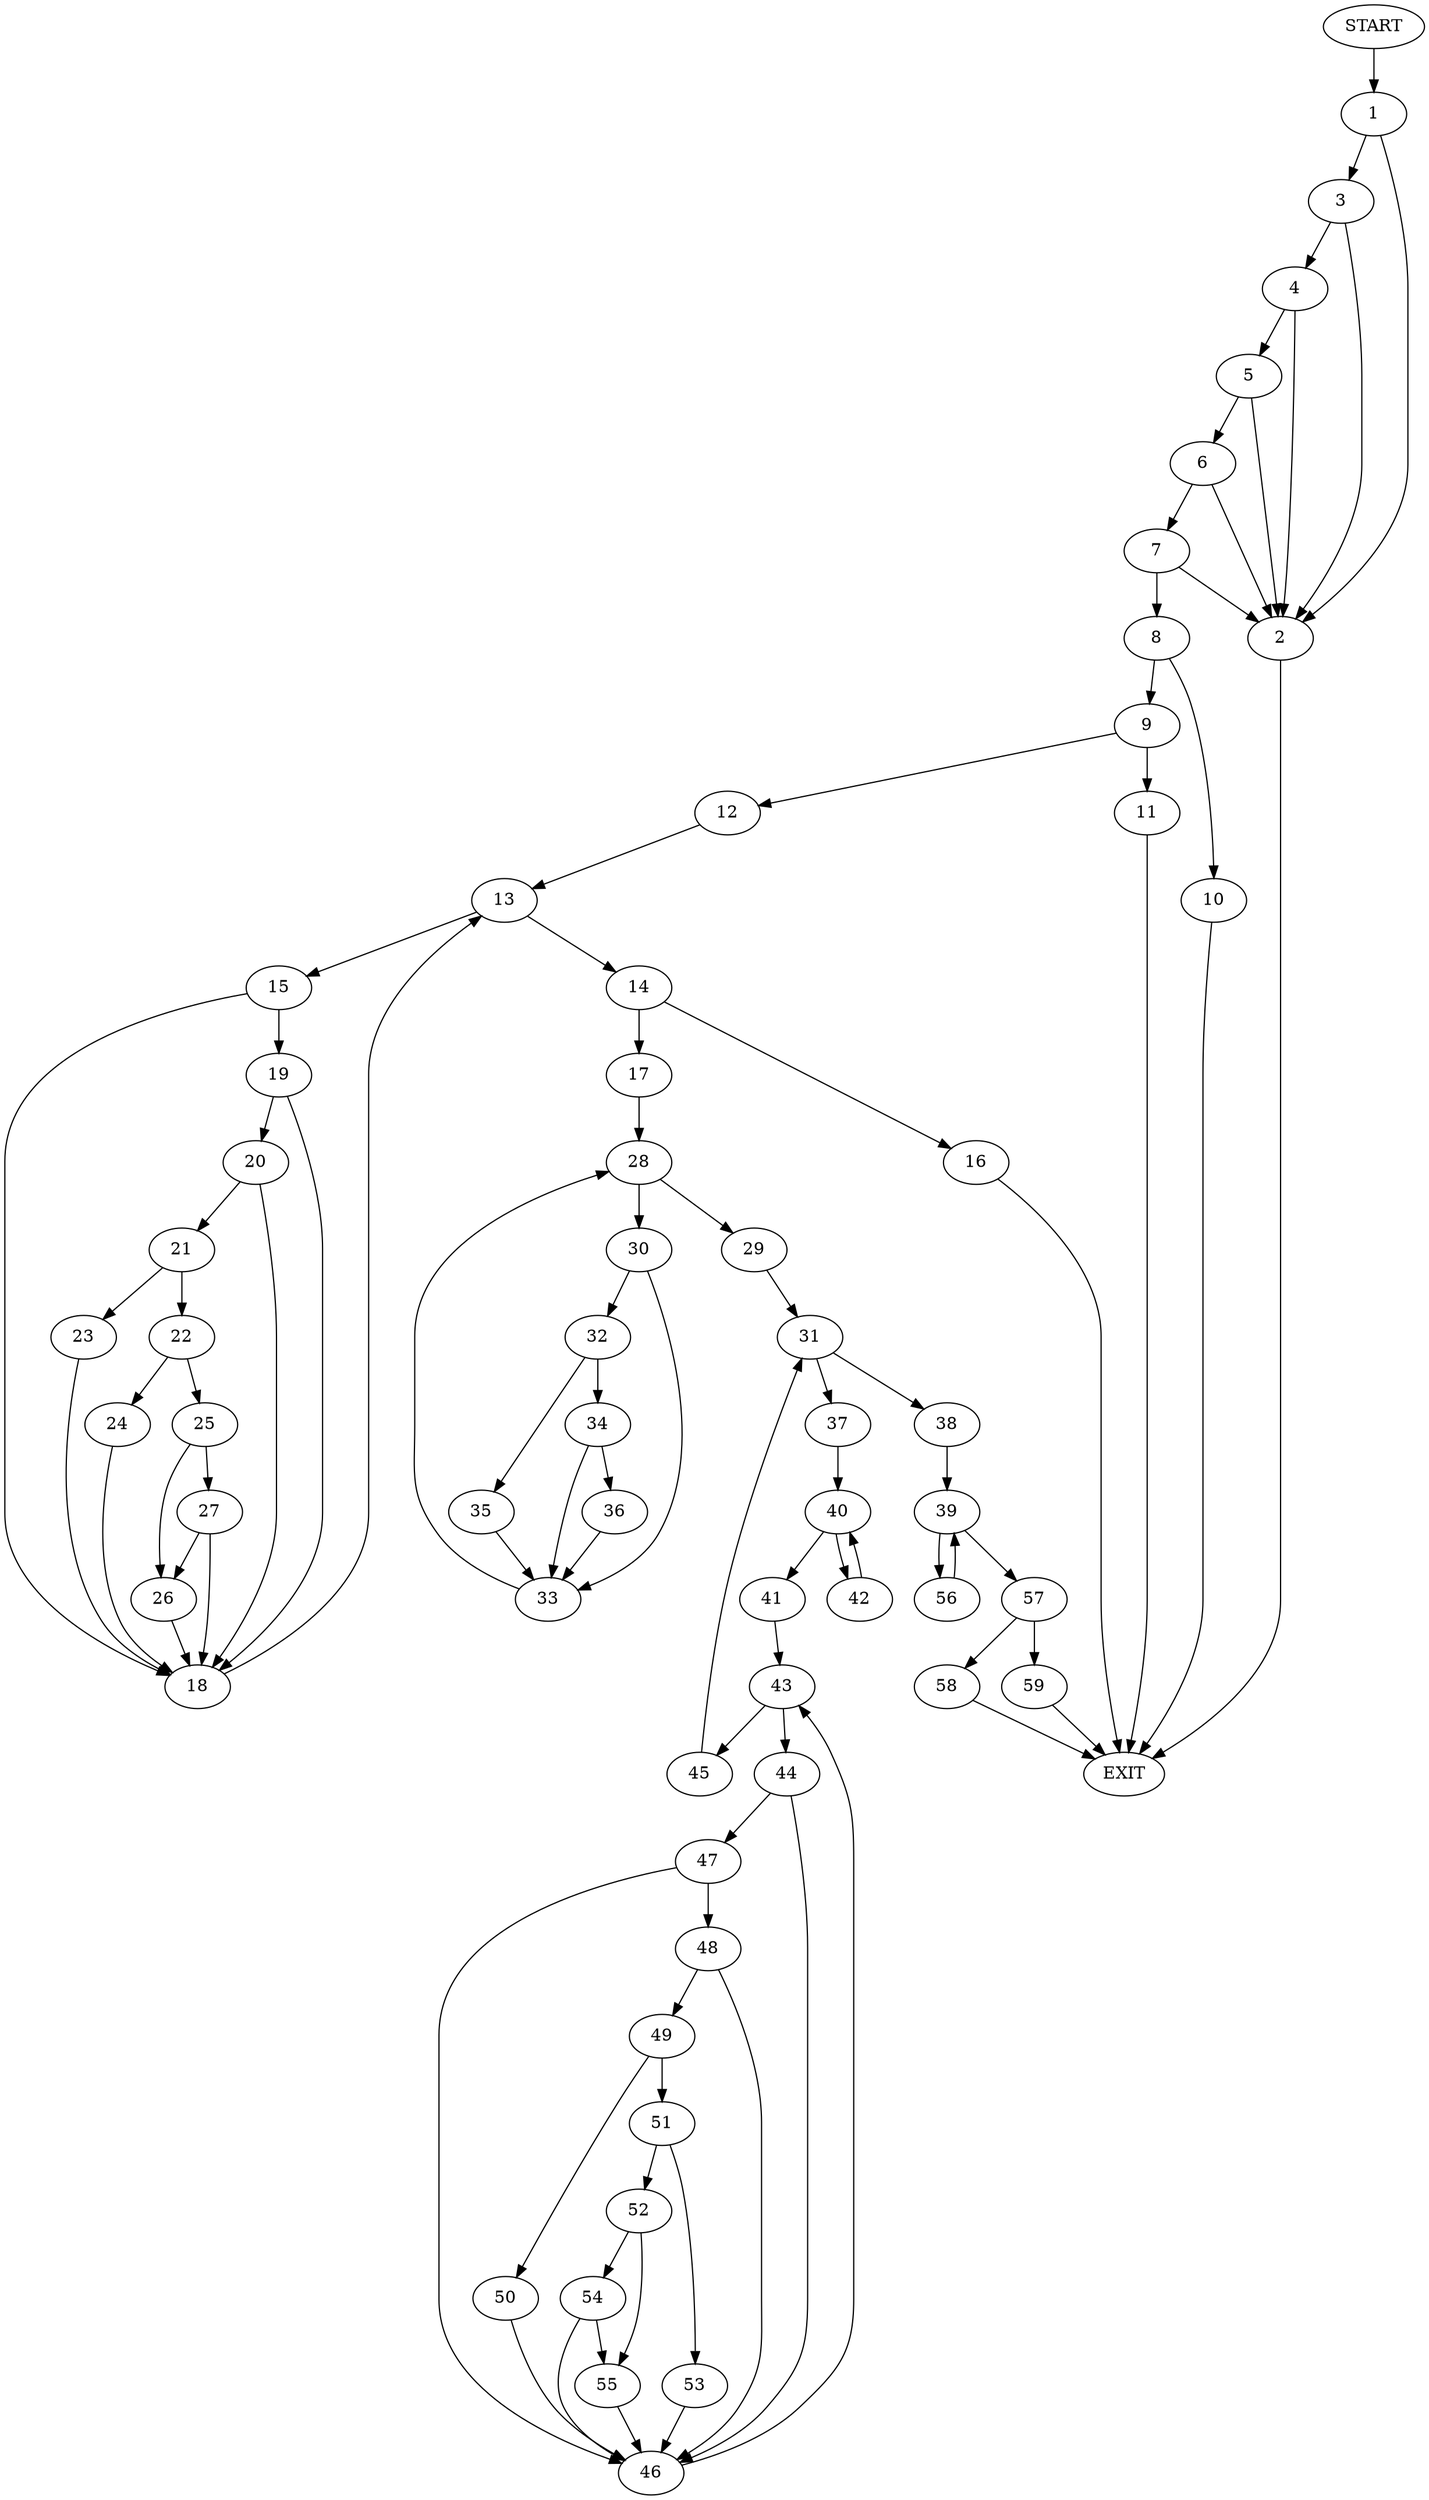 digraph {
0 [label="START"]
60 [label="EXIT"]
0 -> 1
1 -> 2
1 -> 3
3 -> 4
3 -> 2
2 -> 60
4 -> 5
4 -> 2
5 -> 6
5 -> 2
6 -> 7
6 -> 2
7 -> 2
7 -> 8
8 -> 9
8 -> 10
9 -> 11
9 -> 12
10 -> 60
11 -> 60
12 -> 13
13 -> 14
13 -> 15
14 -> 16
14 -> 17
15 -> 18
15 -> 19
18 -> 13
19 -> 20
19 -> 18
20 -> 21
20 -> 18
21 -> 22
21 -> 23
23 -> 18
22 -> 24
22 -> 25
25 -> 26
25 -> 27
24 -> 18
27 -> 26
27 -> 18
26 -> 18
16 -> 60
17 -> 28
28 -> 29
28 -> 30
29 -> 31
30 -> 32
30 -> 33
32 -> 34
32 -> 35
33 -> 28
34 -> 36
34 -> 33
35 -> 33
36 -> 33
31 -> 37
31 -> 38
38 -> 39
37 -> 40
40 -> 41
40 -> 42
41 -> 43
42 -> 40
43 -> 44
43 -> 45
45 -> 31
44 -> 46
44 -> 47
47 -> 46
47 -> 48
46 -> 43
48 -> 46
48 -> 49
49 -> 50
49 -> 51
51 -> 52
51 -> 53
50 -> 46
52 -> 54
52 -> 55
53 -> 46
54 -> 46
54 -> 55
55 -> 46
39 -> 56
39 -> 57
57 -> 58
57 -> 59
56 -> 39
58 -> 60
59 -> 60
}
